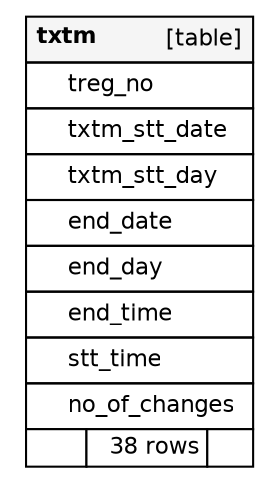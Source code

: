 // dot 2.40 on Mac OS X 10.12.6
// SchemaSpy rev Unknown
digraph "txtm" {
  graph [
    rankdir="RL"
    bgcolor="#ffffff"
    nodesep="0.18"
    ranksep="0.46"
    fontname="Helvetica"
    fontsize="11"
    ration="compress"
  ];
  node [
    fontname="Helvetica"
    fontsize="11"
    shape="plaintext"
  ];
  edge [
    arrowsize="0.8"
  ];
  "txtm" [
   label=<
    <TABLE BORDER="0" CELLBORDER="1" CELLSPACING="0" BGCOLOR="#ffffff">
      <TR><TD COLSPAN="3"  BGCOLOR="#f5f5f5"><TABLE BORDER="0" CELLSPACING="0"><TR><TD ALIGN="LEFT"><B>txtm</B></TD><TD ALIGN="RIGHT">[table]</TD></TR></TABLE></TD></TR>
      <TR><TD PORT="treg_no" COLSPAN="3" ALIGN="LEFT"><TABLE BORDER="0" CELLSPACING="0" ALIGN="LEFT"><TR ALIGN="LEFT"><TD ALIGN="LEFT" FIXEDSIZE="TRUE" WIDTH="15" HEIGHT="16"></TD><TD ALIGN="LEFT" FIXEDSIZE="TRUE" WIDTH="88" HEIGHT="16">treg_no</TD></TR></TABLE></TD></TR>
      <TR><TD PORT="txtm_stt_date" COLSPAN="3" ALIGN="LEFT"><TABLE BORDER="0" CELLSPACING="0" ALIGN="LEFT"><TR ALIGN="LEFT"><TD ALIGN="LEFT" FIXEDSIZE="TRUE" WIDTH="15" HEIGHT="16"></TD><TD ALIGN="LEFT" FIXEDSIZE="TRUE" WIDTH="88" HEIGHT="16">txtm_stt_date</TD></TR></TABLE></TD></TR>
      <TR><TD PORT="txtm_stt_day" COLSPAN="3" ALIGN="LEFT"><TABLE BORDER="0" CELLSPACING="0" ALIGN="LEFT"><TR ALIGN="LEFT"><TD ALIGN="LEFT" FIXEDSIZE="TRUE" WIDTH="15" HEIGHT="16"></TD><TD ALIGN="LEFT" FIXEDSIZE="TRUE" WIDTH="88" HEIGHT="16">txtm_stt_day</TD></TR></TABLE></TD></TR>
      <TR><TD PORT="end_date" COLSPAN="3" ALIGN="LEFT"><TABLE BORDER="0" CELLSPACING="0" ALIGN="LEFT"><TR ALIGN="LEFT"><TD ALIGN="LEFT" FIXEDSIZE="TRUE" WIDTH="15" HEIGHT="16"></TD><TD ALIGN="LEFT" FIXEDSIZE="TRUE" WIDTH="88" HEIGHT="16">end_date</TD></TR></TABLE></TD></TR>
      <TR><TD PORT="end_day" COLSPAN="3" ALIGN="LEFT"><TABLE BORDER="0" CELLSPACING="0" ALIGN="LEFT"><TR ALIGN="LEFT"><TD ALIGN="LEFT" FIXEDSIZE="TRUE" WIDTH="15" HEIGHT="16"></TD><TD ALIGN="LEFT" FIXEDSIZE="TRUE" WIDTH="88" HEIGHT="16">end_day</TD></TR></TABLE></TD></TR>
      <TR><TD PORT="end_time" COLSPAN="3" ALIGN="LEFT"><TABLE BORDER="0" CELLSPACING="0" ALIGN="LEFT"><TR ALIGN="LEFT"><TD ALIGN="LEFT" FIXEDSIZE="TRUE" WIDTH="15" HEIGHT="16"></TD><TD ALIGN="LEFT" FIXEDSIZE="TRUE" WIDTH="88" HEIGHT="16">end_time</TD></TR></TABLE></TD></TR>
      <TR><TD PORT="stt_time" COLSPAN="3" ALIGN="LEFT"><TABLE BORDER="0" CELLSPACING="0" ALIGN="LEFT"><TR ALIGN="LEFT"><TD ALIGN="LEFT" FIXEDSIZE="TRUE" WIDTH="15" HEIGHT="16"></TD><TD ALIGN="LEFT" FIXEDSIZE="TRUE" WIDTH="88" HEIGHT="16">stt_time</TD></TR></TABLE></TD></TR>
      <TR><TD PORT="no_of_changes" COLSPAN="3" ALIGN="LEFT"><TABLE BORDER="0" CELLSPACING="0" ALIGN="LEFT"><TR ALIGN="LEFT"><TD ALIGN="LEFT" FIXEDSIZE="TRUE" WIDTH="15" HEIGHT="16"></TD><TD ALIGN="LEFT" FIXEDSIZE="TRUE" WIDTH="88" HEIGHT="16">no_of_changes</TD></TR></TABLE></TD></TR>
      <TR><TD ALIGN="LEFT" BGCOLOR="#ffffff">  </TD><TD ALIGN="RIGHT" BGCOLOR="#ffffff">38 rows</TD><TD ALIGN="RIGHT" BGCOLOR="#ffffff">  </TD></TR>
    </TABLE>>
    URL="tables/txtm.html"
    tooltip="txtm"
  ];
}

